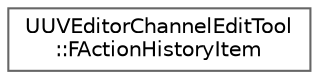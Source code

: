 digraph "Graphical Class Hierarchy"
{
 // INTERACTIVE_SVG=YES
 // LATEX_PDF_SIZE
  bgcolor="transparent";
  edge [fontname=Helvetica,fontsize=10,labelfontname=Helvetica,labelfontsize=10];
  node [fontname=Helvetica,fontsize=10,shape=box,height=0.2,width=0.4];
  rankdir="LR";
  Node0 [id="Node000000",label="UUVEditorChannelEditTool\l::FActionHistoryItem",height=0.2,width=0.4,color="grey40", fillcolor="white", style="filled",URL="$d9/d70/structUUVEditorChannelEditTool_1_1FActionHistoryItem.html",tooltip=" "];
}

